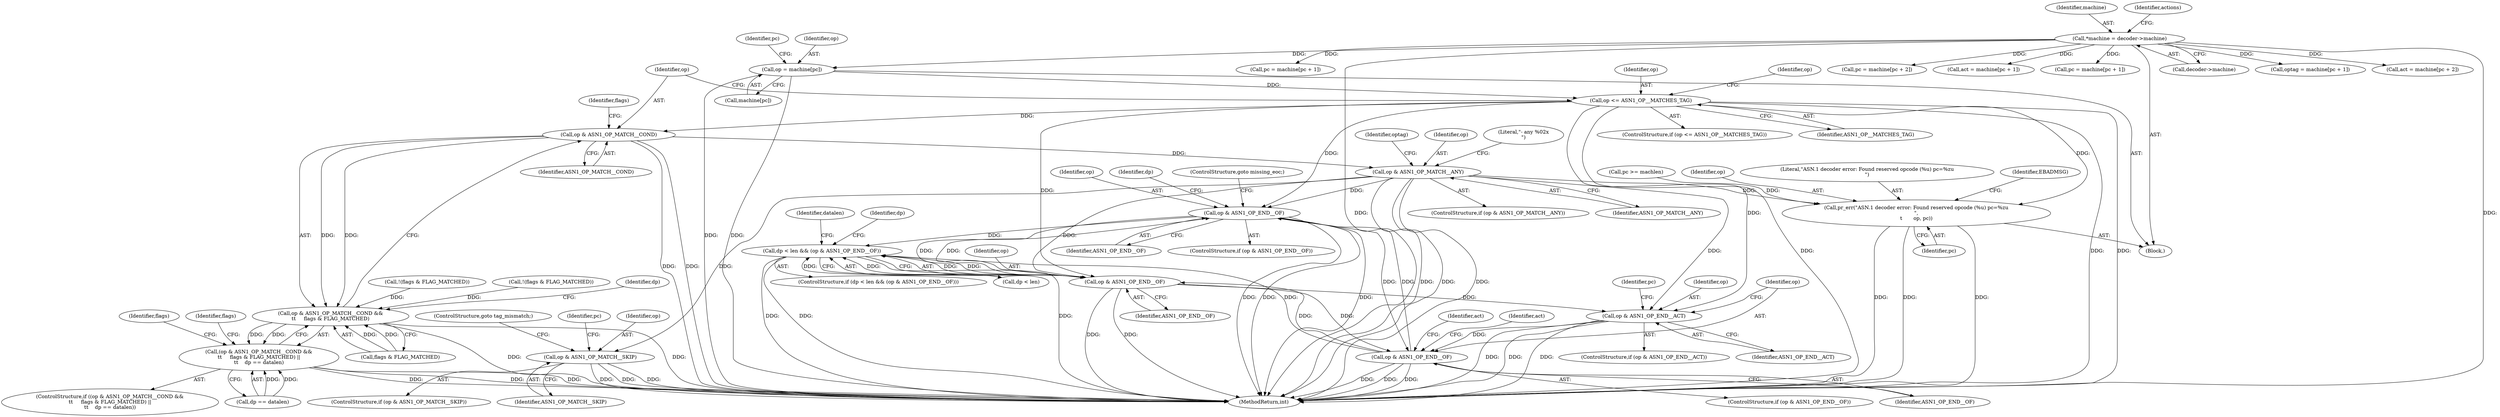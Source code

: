 digraph "0_linux_0d62e9dd6da45bbf0f33a8617afc5fe774c8f45f@array" {
"1000204" [label="(Call,op = machine[pc])"];
"1000118" [label="(Call,*machine = decoder->machine)"];
"1000220" [label="(Call,op <= ASN1_OP__MATCHES_TAG)"];
"1000228" [label="(Call,op & ASN1_OP_MATCH__COND)"];
"1000227" [label="(Call,op & ASN1_OP_MATCH__COND &&\n\t\t     flags & FLAG_MATCHED)"];
"1000226" [label="(Call,(op & ASN1_OP_MATCH__COND &&\n\t\t     flags & FLAG_MATCHED) ||\n\t\t    dp == datalen)"];
"1000276" [label="(Call,op & ASN1_OP_MATCH__ANY)"];
"1000319" [label="(Call,op & ASN1_OP_MATCH__SKIP)"];
"1000705" [label="(Call,op & ASN1_OP_END__OF)"];
"1000742" [label="(Call,dp < len && (op & ASN1_OP_END__OF))"];
"1000746" [label="(Call,op & ASN1_OP_END__OF)"];
"1000780" [label="(Call,op & ASN1_OP_END__ACT)"];
"1000786" [label="(Call,op & ASN1_OP_END__OF)"];
"1000877" [label="(Call,pr_err(\"ASN.1 decoder error: Found reserved opcode (%u) pc=%zu\n\",\n\t       op, pc))"];
"1000883" [label="(Identifier,EBADMSG)"];
"1000281" [label="(Literal,\"- any %02x\n\")"];
"1000226" [label="(Call,(op & ASN1_OP_MATCH__COND &&\n\t\t     flags & FLAG_MATCHED) ||\n\t\t    dp == datalen)"];
"1000602" [label="(Call,!(flags & FLAG_MATCHED))"];
"1000321" [label="(Identifier,ASN1_OP_MATCH__SKIP)"];
"1000228" [label="(Call,op & ASN1_OP_MATCH__COND)"];
"1000320" [label="(Identifier,op)"];
"1000706" [label="(Identifier,op)"];
"1000877" [label="(Call,pr_err(\"ASN.1 decoder error: Found reserved opcode (%u) pc=%zu\n\",\n\t       op, pc))"];
"1000767" [label="(Identifier,dp)"];
"1000781" [label="(Identifier,op)"];
"1000119" [label="(Identifier,machine)"];
"1000710" [label="(Identifier,dp)"];
"1000779" [label="(ControlStructure,if (op & ASN1_OP_END__ACT))"];
"1000637" [label="(Call,!(flags & FLAG_MATCHED))"];
"1000705" [label="(Call,op & ASN1_OP_END__OF)"];
"1000200" [label="(Call,pc >= machlen)"];
"1000235" [label="(Identifier,dp)"];
"1000704" [label="(ControlStructure,if (op & ASN1_OP_END__OF))"];
"1000227" [label="(Call,op & ASN1_OP_MATCH__COND &&\n\t\t     flags & FLAG_MATCHED)"];
"1000118" [label="(Call,*machine = decoder->machine)"];
"1000319" [label="(Call,op & ASN1_OP_MATCH__SKIP)"];
"1000713" [label="(Call,pc = machine[pc + 1])"];
"1000879" [label="(Identifier,op)"];
"1000591" [label="(Call,pc = machine[pc + 2])"];
"1000797" [label="(Call,act = machine[pc + 1])"];
"1000782" [label="(Identifier,ASN1_OP_END__ACT)"];
"1000787" [label="(Identifier,op)"];
"1000960" [label="(MethodReturn,int)"];
"1000786" [label="(Call,op & ASN1_OP_END__OF)"];
"1000206" [label="(Call,machine[pc])"];
"1000219" [label="(ControlStructure,if (op <= ASN1_OP__MATCHES_TAG))"];
"1000239" [label="(Identifier,flags)"];
"1000741" [label="(ControlStructure,if (dp < len && (op & ASN1_OP_END__OF)))"];
"1000232" [label="(Identifier,flags)"];
"1000785" [label="(ControlStructure,if (op & ASN1_OP_END__OF))"];
"1000275" [label="(ControlStructure,if (op & ASN1_OP_MATCH__ANY))"];
"1000331" [label="(ControlStructure,goto tag_mismatch;)"];
"1000222" [label="(Identifier,ASN1_OP__MATCHES_TAG)"];
"1000755" [label="(Call,pc = machine[pc + 1])"];
"1000880" [label="(Identifier,pc)"];
"1000229" [label="(Identifier,op)"];
"1000221" [label="(Identifier,op)"];
"1000230" [label="(Identifier,ASN1_OP_MATCH__COND)"];
"1000747" [label="(Identifier,op)"];
"1000798" [label="(Identifier,act)"];
"1000220" [label="(Call,op <= ASN1_OP__MATCHES_TAG)"];
"1000276" [label="(Call,op & ASN1_OP_MATCH__ANY)"];
"1000746" [label="(Call,op & ASN1_OP_END__OF)"];
"1000723" [label="(ControlStructure,goto missing_eoc;)"];
"1000788" [label="(Identifier,ASN1_OP_END__OF)"];
"1000324" [label="(Identifier,pc)"];
"1000780" [label="(Call,op & ASN1_OP_END__ACT)"];
"1000751" [label="(Identifier,datalen)"];
"1000225" [label="(ControlStructure,if ((op & ASN1_OP_MATCH__COND &&\n\t\t     flags & FLAG_MATCHED) ||\n\t\t    dp == datalen))"];
"1000743" [label="(Call,dp < len)"];
"1000125" [label="(Identifier,actions)"];
"1000231" [label="(Call,flags & FLAG_MATCHED)"];
"1000116" [label="(Block,)"];
"1000878" [label="(Literal,\"ASN.1 decoder error: Found reserved opcode (%u) pc=%zu\n\")"];
"1000318" [label="(ControlStructure,if (op & ASN1_OP_MATCH__SKIP))"];
"1000120" [label="(Call,decoder->machine)"];
"1000248" [label="(Identifier,flags)"];
"1000204" [label="(Call,op = machine[pc])"];
"1000748" [label="(Identifier,ASN1_OP_END__OF)"];
"1000285" [label="(Call,optag = machine[pc + 1])"];
"1000234" [label="(Call,dp == datalen)"];
"1000790" [label="(Identifier,act)"];
"1000482" [label="(Identifier,op)"];
"1000286" [label="(Identifier,optag)"];
"1000278" [label="(Identifier,ASN1_OP_MATCH__ANY)"];
"1000789" [label="(Call,act = machine[pc + 2])"];
"1000277" [label="(Identifier,op)"];
"1000815" [label="(Identifier,pc)"];
"1000213" [label="(Identifier,pc)"];
"1000707" [label="(Identifier,ASN1_OP_END__OF)"];
"1000205" [label="(Identifier,op)"];
"1000742" [label="(Call,dp < len && (op & ASN1_OP_END__OF))"];
"1000204" -> "1000116"  [label="AST: "];
"1000204" -> "1000206"  [label="CFG: "];
"1000205" -> "1000204"  [label="AST: "];
"1000206" -> "1000204"  [label="AST: "];
"1000213" -> "1000204"  [label="CFG: "];
"1000204" -> "1000960"  [label="DDG: "];
"1000204" -> "1000960"  [label="DDG: "];
"1000118" -> "1000204"  [label="DDG: "];
"1000204" -> "1000220"  [label="DDG: "];
"1000118" -> "1000116"  [label="AST: "];
"1000118" -> "1000120"  [label="CFG: "];
"1000119" -> "1000118"  [label="AST: "];
"1000120" -> "1000118"  [label="AST: "];
"1000125" -> "1000118"  [label="CFG: "];
"1000118" -> "1000960"  [label="DDG: "];
"1000118" -> "1000960"  [label="DDG: "];
"1000118" -> "1000285"  [label="DDG: "];
"1000118" -> "1000591"  [label="DDG: "];
"1000118" -> "1000713"  [label="DDG: "];
"1000118" -> "1000755"  [label="DDG: "];
"1000118" -> "1000789"  [label="DDG: "];
"1000118" -> "1000797"  [label="DDG: "];
"1000220" -> "1000219"  [label="AST: "];
"1000220" -> "1000222"  [label="CFG: "];
"1000221" -> "1000220"  [label="AST: "];
"1000222" -> "1000220"  [label="AST: "];
"1000229" -> "1000220"  [label="CFG: "];
"1000482" -> "1000220"  [label="CFG: "];
"1000220" -> "1000960"  [label="DDG: "];
"1000220" -> "1000960"  [label="DDG: "];
"1000220" -> "1000960"  [label="DDG: "];
"1000220" -> "1000228"  [label="DDG: "];
"1000220" -> "1000705"  [label="DDG: "];
"1000220" -> "1000746"  [label="DDG: "];
"1000220" -> "1000780"  [label="DDG: "];
"1000220" -> "1000877"  [label="DDG: "];
"1000228" -> "1000227"  [label="AST: "];
"1000228" -> "1000230"  [label="CFG: "];
"1000229" -> "1000228"  [label="AST: "];
"1000230" -> "1000228"  [label="AST: "];
"1000232" -> "1000228"  [label="CFG: "];
"1000227" -> "1000228"  [label="CFG: "];
"1000228" -> "1000960"  [label="DDG: "];
"1000228" -> "1000960"  [label="DDG: "];
"1000228" -> "1000227"  [label="DDG: "];
"1000228" -> "1000227"  [label="DDG: "];
"1000228" -> "1000276"  [label="DDG: "];
"1000227" -> "1000226"  [label="AST: "];
"1000227" -> "1000231"  [label="CFG: "];
"1000231" -> "1000227"  [label="AST: "];
"1000235" -> "1000227"  [label="CFG: "];
"1000226" -> "1000227"  [label="CFG: "];
"1000227" -> "1000960"  [label="DDG: "];
"1000227" -> "1000960"  [label="DDG: "];
"1000227" -> "1000226"  [label="DDG: "];
"1000227" -> "1000226"  [label="DDG: "];
"1000637" -> "1000227"  [label="DDG: "];
"1000602" -> "1000227"  [label="DDG: "];
"1000231" -> "1000227"  [label="DDG: "];
"1000231" -> "1000227"  [label="DDG: "];
"1000226" -> "1000225"  [label="AST: "];
"1000226" -> "1000234"  [label="CFG: "];
"1000234" -> "1000226"  [label="AST: "];
"1000239" -> "1000226"  [label="CFG: "];
"1000248" -> "1000226"  [label="CFG: "];
"1000226" -> "1000960"  [label="DDG: "];
"1000226" -> "1000960"  [label="DDG: "];
"1000226" -> "1000960"  [label="DDG: "];
"1000234" -> "1000226"  [label="DDG: "];
"1000234" -> "1000226"  [label="DDG: "];
"1000276" -> "1000275"  [label="AST: "];
"1000276" -> "1000278"  [label="CFG: "];
"1000277" -> "1000276"  [label="AST: "];
"1000278" -> "1000276"  [label="AST: "];
"1000281" -> "1000276"  [label="CFG: "];
"1000286" -> "1000276"  [label="CFG: "];
"1000276" -> "1000960"  [label="DDG: "];
"1000276" -> "1000960"  [label="DDG: "];
"1000276" -> "1000960"  [label="DDG: "];
"1000276" -> "1000319"  [label="DDG: "];
"1000276" -> "1000705"  [label="DDG: "];
"1000276" -> "1000746"  [label="DDG: "];
"1000276" -> "1000780"  [label="DDG: "];
"1000276" -> "1000877"  [label="DDG: "];
"1000319" -> "1000318"  [label="AST: "];
"1000319" -> "1000321"  [label="CFG: "];
"1000320" -> "1000319"  [label="AST: "];
"1000321" -> "1000319"  [label="AST: "];
"1000324" -> "1000319"  [label="CFG: "];
"1000331" -> "1000319"  [label="CFG: "];
"1000319" -> "1000960"  [label="DDG: "];
"1000319" -> "1000960"  [label="DDG: "];
"1000319" -> "1000960"  [label="DDG: "];
"1000705" -> "1000704"  [label="AST: "];
"1000705" -> "1000707"  [label="CFG: "];
"1000706" -> "1000705"  [label="AST: "];
"1000707" -> "1000705"  [label="AST: "];
"1000710" -> "1000705"  [label="CFG: "];
"1000723" -> "1000705"  [label="CFG: "];
"1000705" -> "1000960"  [label="DDG: "];
"1000705" -> "1000960"  [label="DDG: "];
"1000705" -> "1000960"  [label="DDG: "];
"1000746" -> "1000705"  [label="DDG: "];
"1000786" -> "1000705"  [label="DDG: "];
"1000705" -> "1000742"  [label="DDG: "];
"1000705" -> "1000746"  [label="DDG: "];
"1000705" -> "1000786"  [label="DDG: "];
"1000742" -> "1000741"  [label="AST: "];
"1000742" -> "1000743"  [label="CFG: "];
"1000742" -> "1000746"  [label="CFG: "];
"1000743" -> "1000742"  [label="AST: "];
"1000746" -> "1000742"  [label="AST: "];
"1000751" -> "1000742"  [label="CFG: "];
"1000767" -> "1000742"  [label="CFG: "];
"1000742" -> "1000960"  [label="DDG: "];
"1000742" -> "1000960"  [label="DDG: "];
"1000742" -> "1000960"  [label="DDG: "];
"1000743" -> "1000742"  [label="DDG: "];
"1000743" -> "1000742"  [label="DDG: "];
"1000786" -> "1000742"  [label="DDG: "];
"1000746" -> "1000742"  [label="DDG: "];
"1000746" -> "1000742"  [label="DDG: "];
"1000746" -> "1000748"  [label="CFG: "];
"1000747" -> "1000746"  [label="AST: "];
"1000748" -> "1000746"  [label="AST: "];
"1000746" -> "1000960"  [label="DDG: "];
"1000746" -> "1000960"  [label="DDG: "];
"1000786" -> "1000746"  [label="DDG: "];
"1000746" -> "1000780"  [label="DDG: "];
"1000746" -> "1000786"  [label="DDG: "];
"1000780" -> "1000779"  [label="AST: "];
"1000780" -> "1000782"  [label="CFG: "];
"1000781" -> "1000780"  [label="AST: "];
"1000782" -> "1000780"  [label="AST: "];
"1000787" -> "1000780"  [label="CFG: "];
"1000815" -> "1000780"  [label="CFG: "];
"1000780" -> "1000960"  [label="DDG: "];
"1000780" -> "1000960"  [label="DDG: "];
"1000780" -> "1000960"  [label="DDG: "];
"1000780" -> "1000786"  [label="DDG: "];
"1000786" -> "1000785"  [label="AST: "];
"1000786" -> "1000788"  [label="CFG: "];
"1000787" -> "1000786"  [label="AST: "];
"1000788" -> "1000786"  [label="AST: "];
"1000790" -> "1000786"  [label="CFG: "];
"1000798" -> "1000786"  [label="CFG: "];
"1000786" -> "1000960"  [label="DDG: "];
"1000786" -> "1000960"  [label="DDG: "];
"1000786" -> "1000960"  [label="DDG: "];
"1000877" -> "1000116"  [label="AST: "];
"1000877" -> "1000880"  [label="CFG: "];
"1000878" -> "1000877"  [label="AST: "];
"1000879" -> "1000877"  [label="AST: "];
"1000880" -> "1000877"  [label="AST: "];
"1000883" -> "1000877"  [label="CFG: "];
"1000877" -> "1000960"  [label="DDG: "];
"1000877" -> "1000960"  [label="DDG: "];
"1000877" -> "1000960"  [label="DDG: "];
"1000200" -> "1000877"  [label="DDG: "];
}
